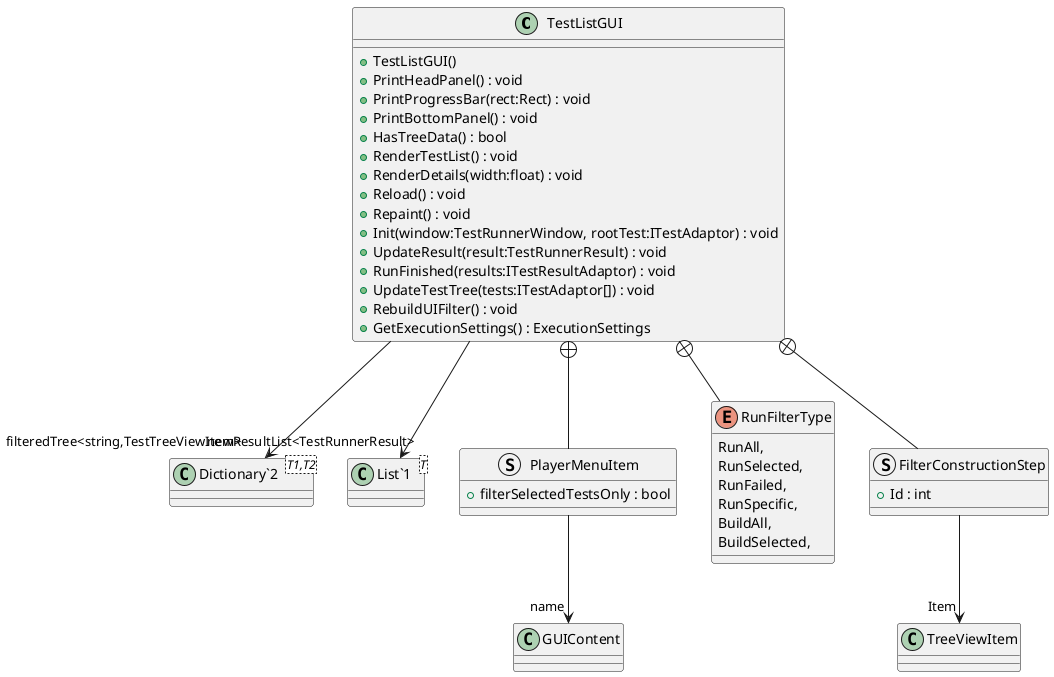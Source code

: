 @startuml
class TestListGUI {
    + TestListGUI()
    + PrintHeadPanel() : void
    + PrintProgressBar(rect:Rect) : void
    + PrintBottomPanel() : void
    + HasTreeData() : bool
    + RenderTestList() : void
    + RenderDetails(width:float) : void
    + Reload() : void
    + Repaint() : void
    + Init(window:TestRunnerWindow, rootTest:ITestAdaptor) : void
    + UpdateResult(result:TestRunnerResult) : void
    + RunFinished(results:ITestResultAdaptor) : void
    + UpdateTestTree(tests:ITestAdaptor[]) : void
    + RebuildUIFilter() : void
    + GetExecutionSettings() : ExecutionSettings
}
class "Dictionary`2"<T1,T2> {
}
class "List`1"<T> {
}
struct PlayerMenuItem {
    + filterSelectedTestsOnly : bool
}
enum RunFilterType {
    RunAll,
    RunSelected,
    RunFailed,
    RunSpecific,
    BuildAll,
    BuildSelected,
}
struct FilterConstructionStep {
    + Id : int
}
TestListGUI --> "filteredTree<string,TestTreeViewItem>" "Dictionary`2"
TestListGUI --> "newResultList<TestRunnerResult>" "List`1"
TestListGUI +-- PlayerMenuItem
PlayerMenuItem --> "name" GUIContent
TestListGUI +-- RunFilterType
TestListGUI +-- FilterConstructionStep
FilterConstructionStep --> "Item" TreeViewItem
@enduml
